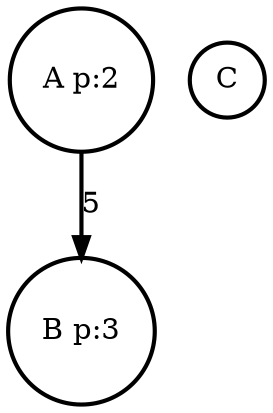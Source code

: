 digraph G {
    0 [label = "A p:2";penwidth = 2;shape = "circle";];
    1 [label = "B p:3";penwidth = 2;shape = "circle";];
    2 [label = "C";penwidth = 2;shape = "circle";];
    0 -> 1 [penwidth = 2; color = black; label = "5";];
}